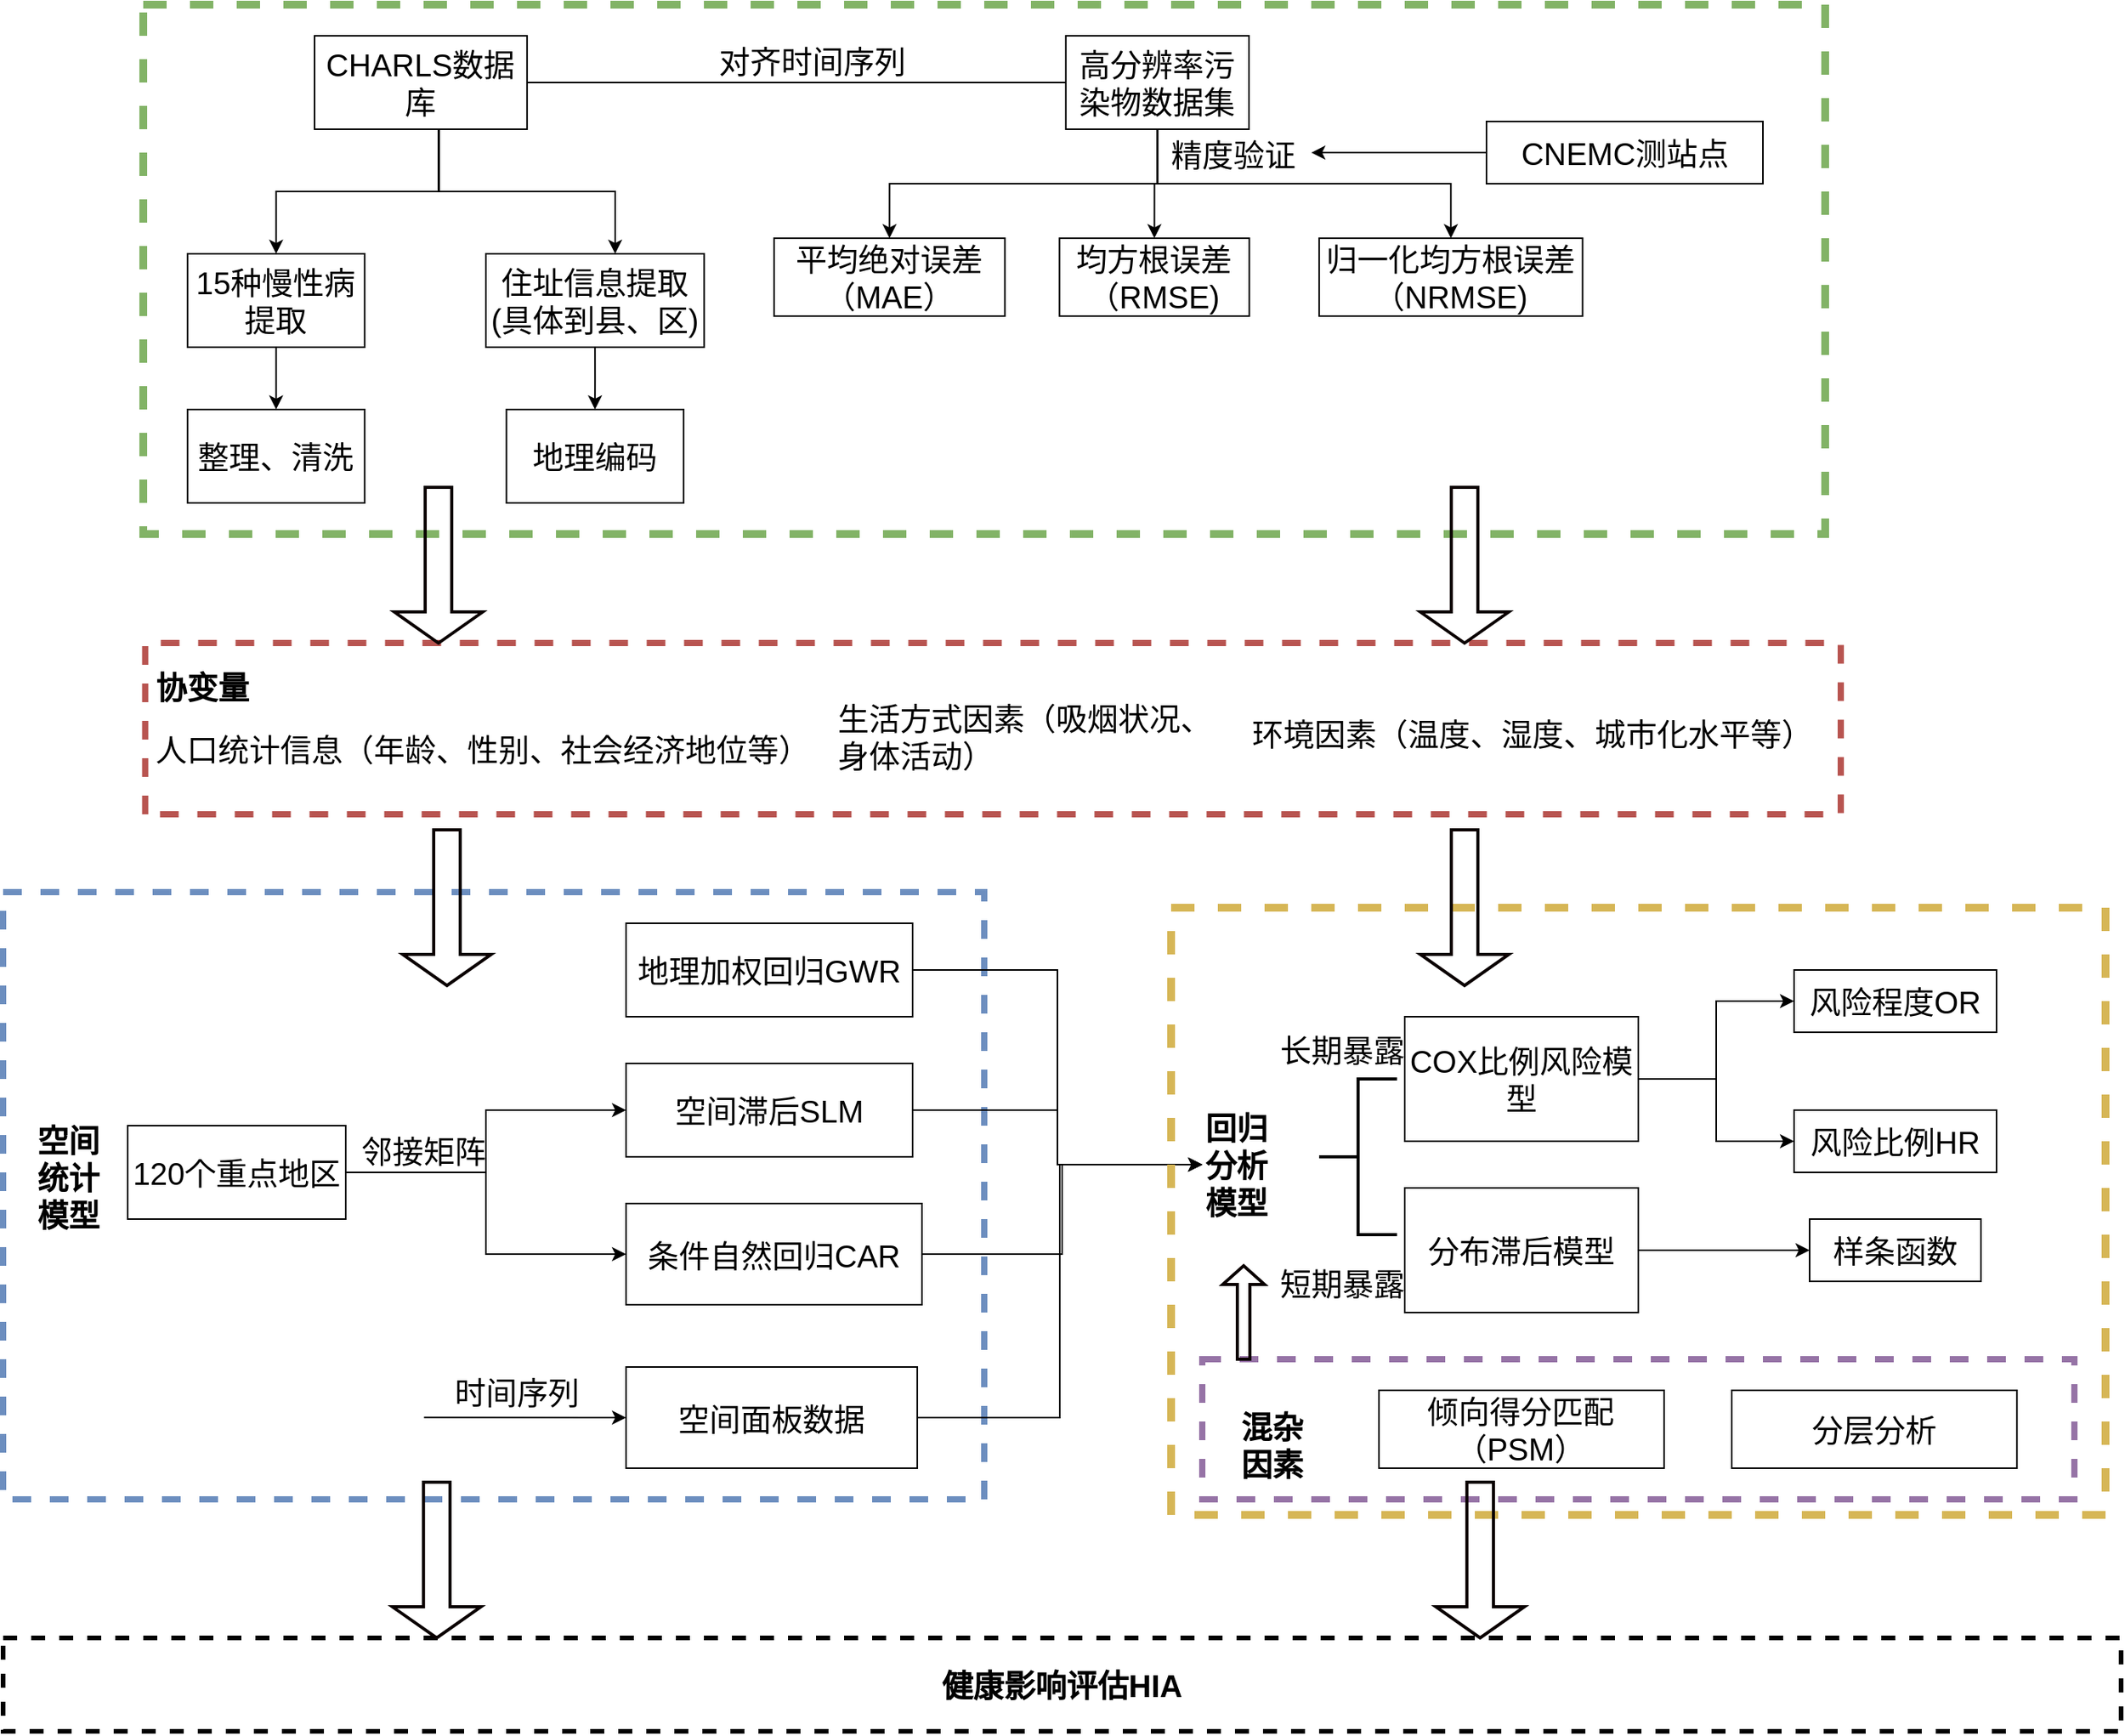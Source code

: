 <mxfile version="24.8.6">
  <diagram name="第 1 页" id="S4vARhh8KjMdQaPIsJIj">
    <mxGraphModel dx="2327" dy="757" grid="1" gridSize="10" guides="1" tooltips="1" connect="1" arrows="1" fold="1" page="1" pageScale="1" pageWidth="827" pageHeight="1169" math="0" shadow="0">
      <root>
        <mxCell id="0" />
        <mxCell id="1" parent="0" />
        <mxCell id="MaR1eD7RPBaUpfUE0ZZK-1" value="" style="group;fillColor=none;fontSize=20;" vertex="1" connectable="0" parent="1">
          <mxGeometry x="-120.0" y="690" width="630" height="390" as="geometry" />
        </mxCell>
        <mxCell id="u7QFWZwP_d8b8XSbBpdV-59" value="" style="rounded=0;whiteSpace=wrap;dashed=1;fillColor=none;strokeColor=#6c8ebf;movable=1;resizable=1;rotatable=1;deletable=1;editable=1;locked=0;connectable=1;fontSize=20;strokeWidth=4;" parent="MaR1eD7RPBaUpfUE0ZZK-1" vertex="1">
          <mxGeometry width="630" height="390" as="geometry" />
        </mxCell>
        <mxCell id="u7QFWZwP_d8b8XSbBpdV-24" value="地理加权回归GWR" style="whiteSpace=wrap;fontSize=20;" parent="MaR1eD7RPBaUpfUE0ZZK-1" vertex="1">
          <mxGeometry x="400" y="20" width="184" height="60" as="geometry" />
        </mxCell>
        <mxCell id="u7QFWZwP_d8b8XSbBpdV-25" value="条件自然回归CAR" style="whiteSpace=wrap;strokeColor=default;align=center;verticalAlign=middle;fontFamily=Helvetica;fontSize=20;fontColor=default;fillColor=default;" parent="MaR1eD7RPBaUpfUE0ZZK-1" vertex="1">
          <mxGeometry x="400" y="200" width="190" height="65" as="geometry" />
        </mxCell>
        <mxCell id="u7QFWZwP_d8b8XSbBpdV-29" value="空间面板数据" style="whiteSpace=wrap;fontSize=20;" parent="MaR1eD7RPBaUpfUE0ZZK-1" vertex="1">
          <mxGeometry x="400" y="305" width="187" height="65" as="geometry" />
        </mxCell>
        <mxCell id="u7QFWZwP_d8b8XSbBpdV-39" value="" style="edgeStyle=orthogonalEdgeStyle;rounded=0;orthogonalLoop=1;jettySize=auto;entryX=0;entryY=0.5;entryDx=0;entryDy=0;fontSize=20;" parent="MaR1eD7RPBaUpfUE0ZZK-1" source="u7QFWZwP_d8b8XSbBpdV-30" target="u7QFWZwP_d8b8XSbBpdV-26" edge="1">
          <mxGeometry relative="1" as="geometry" />
        </mxCell>
        <mxCell id="u7QFWZwP_d8b8XSbBpdV-40" value="" style="edgeStyle=orthogonalEdgeStyle;rounded=0;orthogonalLoop=1;jettySize=auto;exitX=1;exitY=0.5;exitDx=0;exitDy=0;entryX=0;entryY=0.5;entryDx=0;entryDy=0;fontSize=20;" parent="MaR1eD7RPBaUpfUE0ZZK-1" source="u7QFWZwP_d8b8XSbBpdV-30" target="u7QFWZwP_d8b8XSbBpdV-25" edge="1">
          <mxGeometry relative="1" as="geometry" />
        </mxCell>
        <mxCell id="u7QFWZwP_d8b8XSbBpdV-30" value="120个重点地区" style="whiteSpace=wrap;rounded=0;strokeColor=default;align=center;verticalAlign=middle;fontFamily=Helvetica;fontSize=20;fontColor=default;fillColor=default;" parent="MaR1eD7RPBaUpfUE0ZZK-1" vertex="1">
          <mxGeometry x="80" y="150" width="140" height="60" as="geometry" />
        </mxCell>
        <mxCell id="u7QFWZwP_d8b8XSbBpdV-33" value="邻接矩阵" style="text;align=center;verticalAlign=middle;resizable=0;points=[];autosize=1;strokeColor=none;fillColor=none;fontSize=20;" parent="MaR1eD7RPBaUpfUE0ZZK-1" vertex="1">
          <mxGeometry x="220" y="145" width="100" height="40" as="geometry" />
        </mxCell>
        <mxCell id="u7QFWZwP_d8b8XSbBpdV-26" value="空间滞后SLM" style="whiteSpace=wrap;fontSize=20;" parent="MaR1eD7RPBaUpfUE0ZZK-1" vertex="1">
          <mxGeometry x="400" y="110" width="184" height="60" as="geometry" />
        </mxCell>
        <mxCell id="u7QFWZwP_d8b8XSbBpdV-48" value="" style="endArrow=classic;rounded=0;entryX=0;entryY=0.5;entryDx=0;entryDy=0;fontSize=20;exitX=0.429;exitY=0.865;exitDx=0;exitDy=0;exitPerimeter=0;" parent="MaR1eD7RPBaUpfUE0ZZK-1" target="u7QFWZwP_d8b8XSbBpdV-29" edge="1" source="u7QFWZwP_d8b8XSbBpdV-59">
          <mxGeometry width="50" height="50" relative="1" as="geometry">
            <mxPoint x="330" y="338" as="sourcePoint" />
            <mxPoint x="420" y="265" as="targetPoint" />
          </mxGeometry>
        </mxCell>
        <mxCell id="u7QFWZwP_d8b8XSbBpdV-49" value="时间序列" style="text;align=center;verticalAlign=middle;resizable=0;points=[];autosize=1;strokeColor=none;fillColor=none;fontSize=20;" parent="MaR1eD7RPBaUpfUE0ZZK-1" vertex="1">
          <mxGeometry x="280" y="300" width="100" height="40" as="geometry" />
        </mxCell>
        <mxCell id="u7QFWZwP_d8b8XSbBpdV-65" value="空间统计模型" style="text;align=left;verticalAlign=middle;rounded=0;fontSize=20;whiteSpace=wrap;fontStyle=1" parent="MaR1eD7RPBaUpfUE0ZZK-1" vertex="1">
          <mxGeometry x="20" y="90" width="60" height="185" as="geometry" />
        </mxCell>
        <mxCell id="MaR1eD7RPBaUpfUE0ZZK-8" value="" style="shape=singleArrow;direction=south;whiteSpace=wrap;fillColor=none;strokeColor=#0A0000;fontSize=20;strokeWidth=2;" vertex="1" parent="MaR1eD7RPBaUpfUE0ZZK-1">
          <mxGeometry x="256.567" y="-40" width="56.87" height="100" as="geometry" />
        </mxCell>
        <mxCell id="MaR1eD7RPBaUpfUE0ZZK-3" value="" style="group;dashed=1;fontSize=20;" vertex="1" connectable="0" parent="1">
          <mxGeometry x="-28.755" y="530.005" width="1090.01" height="110.0" as="geometry" />
        </mxCell>
        <mxCell id="u7QFWZwP_d8b8XSbBpdV-43" value="" style="rounded=0;whiteSpace=wrap;fillColor=none;strokeColor=#b85450;rotation=-90;dashed=1;fontSize=20;strokeWidth=4;" parent="MaR1eD7RPBaUpfUE0ZZK-3" vertex="1">
          <mxGeometry x="489.375" y="-489.375" width="110" height="1088.75" as="geometry" />
        </mxCell>
        <mxCell id="u7QFWZwP_d8b8XSbBpdV-44" value="协变量&#xa;" style="text;whiteSpace=wrap;overflow=hidden;rounded=0;fontSize=20;fontStyle=1" parent="MaR1eD7RPBaUpfUE0ZZK-3" vertex="1">
          <mxGeometry x="4.995" y="9.995" width="75.09" height="40" as="geometry" />
        </mxCell>
        <mxCell id="u7QFWZwP_d8b8XSbBpdV-71" value="人口统计信息（年龄、性别、社会经济地位等）" style="text;fontSize=20;labelBackgroundColor=default;whiteSpace=wrap;fillColor=none;strokeColor=none;" parent="MaR1eD7RPBaUpfUE0ZZK-3" vertex="1">
          <mxGeometry x="4.995" y="49.995" width="470" height="70" as="geometry" />
        </mxCell>
        <mxCell id="u7QFWZwP_d8b8XSbBpdV-72" value="生活方式因素（吸烟状况、身体活动）" style="text;whiteSpace=wrap;fontSize=20;labelBackgroundColor=default;" parent="MaR1eD7RPBaUpfUE0ZZK-3" vertex="1">
          <mxGeometry x="442.75" y="29.99" width="249.91" height="70" as="geometry" />
        </mxCell>
        <mxCell id="u7QFWZwP_d8b8XSbBpdV-73" value="环境因素（温度、湿度、城市化水平等）" style="text;whiteSpace=wrap;fontSize=20;labelBackgroundColor=default;" parent="MaR1eD7RPBaUpfUE0ZZK-3" vertex="1">
          <mxGeometry x="708.67" y="40" width="381.34" height="70" as="geometry" />
        </mxCell>
        <mxCell id="MaR1eD7RPBaUpfUE0ZZK-4" value="" style="edgeStyle=orthogonalEdgeStyle;rounded=0;orthogonalLoop=1;jettySize=auto;exitX=1;exitY=0.5;exitDx=0;exitDy=0;fontSize=20;" edge="1" parent="1" source="u7QFWZwP_d8b8XSbBpdV-24" target="u7QFWZwP_d8b8XSbBpdV-67">
          <mxGeometry relative="1" as="geometry" />
        </mxCell>
        <mxCell id="MaR1eD7RPBaUpfUE0ZZK-5" value="" style="edgeStyle=orthogonalEdgeStyle;rounded=0;orthogonalLoop=1;jettySize=auto;exitX=1;exitY=0.5;exitDx=0;exitDy=0;entryX=0;entryY=0.5;entryDx=0;entryDy=0;fontSize=20;" edge="1" parent="1" source="u7QFWZwP_d8b8XSbBpdV-26" target="u7QFWZwP_d8b8XSbBpdV-67">
          <mxGeometry relative="1" as="geometry" />
        </mxCell>
        <mxCell id="MaR1eD7RPBaUpfUE0ZZK-6" value="" style="edgeStyle=orthogonalEdgeStyle;rounded=0;orthogonalLoop=1;jettySize=auto;exitX=1;exitY=0.5;exitDx=0;exitDy=0;fontSize=20;" edge="1" parent="1" source="u7QFWZwP_d8b8XSbBpdV-25" target="u7QFWZwP_d8b8XSbBpdV-67">
          <mxGeometry relative="1" as="geometry" />
        </mxCell>
        <mxCell id="MaR1eD7RPBaUpfUE0ZZK-7" value="" style="edgeStyle=orthogonalEdgeStyle;rounded=0;orthogonalLoop=1;jettySize=auto;exitX=1;exitY=0.5;exitDx=0;exitDy=0;entryX=0;entryY=0.5;entryDx=0;entryDy=0;fontSize=20;" edge="1" parent="1" source="u7QFWZwP_d8b8XSbBpdV-29" target="u7QFWZwP_d8b8XSbBpdV-67">
          <mxGeometry relative="1" as="geometry" />
        </mxCell>
        <mxCell id="MaR1eD7RPBaUpfUE0ZZK-26" value="健康影响评估HIA" style="rounded=0;whiteSpace=wrap;fillColor=none;dashed=1;strokeWidth=3;fontSize=20;fontStyle=1" vertex="1" parent="1">
          <mxGeometry x="-120" y="1169" width="1360" height="60" as="geometry" />
        </mxCell>
        <mxCell id="u7QFWZwP_d8b8XSbBpdV-60" value="" style="rounded=0;whiteSpace=wrap;fillColor=none;strokeColor=#d6b656;fontSize=20;strokeWidth=5;dashed=1;" parent="1" vertex="1">
          <mxGeometry x="630" y="700" width="600" height="390" as="geometry" />
        </mxCell>
        <mxCell id="MaR1eD7RPBaUpfUE0ZZK-15" value="" style="edgeStyle=orthogonalEdgeStyle;rounded=0;orthogonalLoop=1;jettySize=auto;exitX=1;exitY=0.5;exitDx=0;exitDy=0;entryX=0;entryY=0.5;entryDx=0;entryDy=0;fontSize=20;" edge="1" parent="1" source="u7QFWZwP_d8b8XSbBpdV-50" target="MaR1eD7RPBaUpfUE0ZZK-13">
          <mxGeometry relative="1" as="geometry" />
        </mxCell>
        <mxCell id="MaR1eD7RPBaUpfUE0ZZK-18" value="" style="edgeStyle=orthogonalEdgeStyle;rounded=0;orthogonalLoop=1;jettySize=auto;exitX=1;exitY=0.5;exitDx=0;exitDy=0;fontSize=20;" edge="1" parent="1" source="u7QFWZwP_d8b8XSbBpdV-50" target="MaR1eD7RPBaUpfUE0ZZK-17">
          <mxGeometry relative="1" as="geometry" />
        </mxCell>
        <mxCell id="u7QFWZwP_d8b8XSbBpdV-50" value="COX比例风险模型" style="whiteSpace=wrap;fontSize=20;" parent="1" vertex="1">
          <mxGeometry x="780" y="770" width="150" height="80" as="geometry" />
        </mxCell>
        <mxCell id="MaR1eD7RPBaUpfUE0ZZK-16" value="" style="edgeStyle=orthogonalEdgeStyle;rounded=0;orthogonalLoop=1;jettySize=auto;exitX=1;exitY=0.5;exitDx=0;exitDy=0;entryX=0;entryY=0.5;entryDx=0;entryDy=0;fontSize=20;" edge="1" parent="1" source="u7QFWZwP_d8b8XSbBpdV-52" target="MaR1eD7RPBaUpfUE0ZZK-14">
          <mxGeometry relative="1" as="geometry" />
        </mxCell>
        <mxCell id="u7QFWZwP_d8b8XSbBpdV-52" value="分布滞后模型" style="whiteSpace=wrap;fontSize=20;" parent="1" vertex="1">
          <mxGeometry x="780" y="880" width="150" height="80" as="geometry" />
        </mxCell>
        <mxCell id="u7QFWZwP_d8b8XSbBpdV-56" value="长期暴露" style="text;align=center;verticalAlign=middle;resizable=0;points=[];autosize=1;strokeColor=none;fillColor=none;fontSize=20;" parent="1" vertex="1">
          <mxGeometry x="689.99" y="770" width="100" height="40" as="geometry" />
        </mxCell>
        <mxCell id="u7QFWZwP_d8b8XSbBpdV-57" value="短期暴露" style="text;align=center;verticalAlign=middle;resizable=0;points=[];autosize=1;strokeColor=none;fillColor=none;fontSize=20;" parent="1" vertex="1">
          <mxGeometry x="690" y="920" width="100" height="40" as="geometry" />
        </mxCell>
        <mxCell id="u7QFWZwP_d8b8XSbBpdV-67" value="回归分析模型" style="text;align=left;verticalAlign=middle;whiteSpace=wrap;rounded=0;fontSize=20;fontStyle=1" parent="1" vertex="1">
          <mxGeometry x="650" y="680" width="60" height="370" as="geometry" />
        </mxCell>
        <mxCell id="MaR1eD7RPBaUpfUE0ZZK-12" value="" style="strokeWidth=2;shape=mxgraph.flowchart.annotation_2;align=left;labelPosition=right;pointerEvents=1;fontSize=20;" vertex="1" parent="1">
          <mxGeometry x="725.08" y="810" width="50" height="100" as="geometry" />
        </mxCell>
        <mxCell id="MaR1eD7RPBaUpfUE0ZZK-13" value="风险程度OR" style="rounded=0;whiteSpace=wrap;fontSize=20;" vertex="1" parent="1">
          <mxGeometry x="1030" y="740" width="130" height="40" as="geometry" />
        </mxCell>
        <mxCell id="MaR1eD7RPBaUpfUE0ZZK-14" value="样条函数" style="rounded=0;whiteSpace=wrap;fontSize=20;" vertex="1" parent="1">
          <mxGeometry x="1040" y="900" width="110" height="40" as="geometry" />
        </mxCell>
        <mxCell id="MaR1eD7RPBaUpfUE0ZZK-17" value="风险比例HR" style="rounded=0;whiteSpace=wrap;fontSize=20;" vertex="1" parent="1">
          <mxGeometry x="1030" y="830" width="130" height="40" as="geometry" />
        </mxCell>
        <mxCell id="MaR1eD7RPBaUpfUE0ZZK-19" value="" style="rounded=0;whiteSpace=wrap;fillColor=none;dashed=1;strokeWidth=4;strokeColor=#9673a6;fontSize=20;" vertex="1" parent="1">
          <mxGeometry x="650" y="990" width="560" height="90" as="geometry" />
        </mxCell>
        <mxCell id="MaR1eD7RPBaUpfUE0ZZK-20" value="倾向得分匹配（PSM）" style="whiteSpace=wrap;fontSize=20;" vertex="1" parent="1">
          <mxGeometry x="763.44" y="1010" width="183.13" height="50" as="geometry" />
        </mxCell>
        <mxCell id="MaR1eD7RPBaUpfUE0ZZK-21" value="分层分析" style="whiteSpace=wrap;fontSize=20;" vertex="1" parent="1">
          <mxGeometry x="990" y="1010" width="183.13" height="50" as="geometry" />
        </mxCell>
        <mxCell id="MaR1eD7RPBaUpfUE0ZZK-23" value="混杂因素" style="text;align=center;verticalAlign=middle;whiteSpace=wrap;rounded=0;fontSize=20;fontStyle=1" vertex="1" parent="1">
          <mxGeometry x="670" y="1030" width="50" height="30" as="geometry" />
        </mxCell>
        <mxCell id="MaR1eD7RPBaUpfUE0ZZK-24" value="" style="shape=singleArrow;direction=south;whiteSpace=wrap;fillColor=none;strokeColor=#0A0000;fontSize=20;rotation=-180;strokeWidth=2;align=center;verticalAlign=middle;fontFamily=Helvetica;fontColor=default;" vertex="1" parent="1">
          <mxGeometry x="663.13" y="930" width="26.87" height="60" as="geometry" />
        </mxCell>
        <mxCell id="MaR1eD7RPBaUpfUE0ZZK-9" value="" style="shape=singleArrow;direction=south;whiteSpace=wrap;fillColor=none;strokeColor=#0A0000;fontSize=20;strokeWidth=2;align=center;verticalAlign=middle;fontFamily=Helvetica;fontColor=default;" vertex="1" parent="1">
          <mxGeometry x="789.997" y="650" width="56.87" height="100" as="geometry" />
        </mxCell>
        <mxCell id="MaR1eD7RPBaUpfUE0ZZK-27" value="" style="shape=singleArrow;direction=south;whiteSpace=wrap;fillColor=none;strokeColor=#0A0000;fontSize=20;strokeWidth=2;align=center;verticalAlign=middle;fontFamily=Helvetica;fontColor=default;" vertex="1" parent="1">
          <mxGeometry x="799.997" y="1069" width="56.87" height="100" as="geometry" />
        </mxCell>
        <mxCell id="MaR1eD7RPBaUpfUE0ZZK-28" value="" style="shape=singleArrow;direction=south;whiteSpace=wrap;fillColor=none;strokeColor=#0A0000;fontSize=20;strokeWidth=2;align=center;verticalAlign=middle;fontFamily=Helvetica;fontColor=default;" vertex="1" parent="1">
          <mxGeometry x="129.997" y="1069" width="56.87" height="100" as="geometry" />
        </mxCell>
        <mxCell id="u7QFWZwP_d8b8XSbBpdV-58" value="" style="rounded=0;whiteSpace=wrap;dashed=1;fillColor=none;strokeColor=#82b366;movable=1;resizable=1;rotatable=1;deletable=1;editable=1;locked=0;connectable=1;fontSize=20;strokeWidth=5;" parent="1" vertex="1">
          <mxGeometry x="-30.01" y="120.01" width="1080" height="340" as="geometry" />
        </mxCell>
        <mxCell id="u7QFWZwP_d8b8XSbBpdV-6" value="" style="edgeStyle=orthogonalEdgeStyle;rounded=0;orthogonalLoop=1;jettySize=auto;entryX=0.5;entryY=0;entryDx=0;entryDy=0;fontSize=20;exitX=0.583;exitY=1.004;exitDx=0;exitDy=0;exitPerimeter=0;" parent="1" source="u7QFWZwP_d8b8XSbBpdV-1" target="u7QFWZwP_d8b8XSbBpdV-2" edge="1">
          <mxGeometry relative="1" as="geometry" />
        </mxCell>
        <mxCell id="u7QFWZwP_d8b8XSbBpdV-7" value="" style="edgeStyle=orthogonalEdgeStyle;rounded=0;orthogonalLoop=1;jettySize=auto;fontSize=20;" parent="1" source="u7QFWZwP_d8b8XSbBpdV-1" target="u7QFWZwP_d8b8XSbBpdV-3" edge="1">
          <mxGeometry relative="1" as="geometry">
            <Array as="points">
              <mxPoint x="159.99" y="240.01" />
              <mxPoint x="272.99" y="240.01" />
            </Array>
          </mxGeometry>
        </mxCell>
        <mxCell id="u7QFWZwP_d8b8XSbBpdV-1" value="CHARLS数据库" style="rounded=0;whiteSpace=wrap;fontSize=20;" parent="1" vertex="1">
          <mxGeometry x="79.99" y="140.01" width="136.43" height="60" as="geometry" />
        </mxCell>
        <mxCell id="u7QFWZwP_d8b8XSbBpdV-9" value="" style="edgeStyle=orthogonalEdgeStyle;rounded=0;orthogonalLoop=1;jettySize=auto;fontSize=20;" parent="1" source="u7QFWZwP_d8b8XSbBpdV-2" target="u7QFWZwP_d8b8XSbBpdV-5" edge="1">
          <mxGeometry relative="1" as="geometry" />
        </mxCell>
        <mxCell id="u7QFWZwP_d8b8XSbBpdV-2" value="15种慢性病提取" style="rounded=0;whiteSpace=wrap;fontSize=20;" parent="1" vertex="1">
          <mxGeometry x="-1.575" y="280.01" width="113.739" height="60" as="geometry" />
        </mxCell>
        <mxCell id="u7QFWZwP_d8b8XSbBpdV-8" value="" style="edgeStyle=orthogonalEdgeStyle;rounded=0;orthogonalLoop=1;jettySize=auto;exitX=0.5;exitY=1;exitDx=0;exitDy=0;fontSize=20;" parent="1" source="u7QFWZwP_d8b8XSbBpdV-3" target="u7QFWZwP_d8b8XSbBpdV-4" edge="1">
          <mxGeometry relative="1" as="geometry" />
        </mxCell>
        <mxCell id="u7QFWZwP_d8b8XSbBpdV-3" value="住址信息提取(具体到县、区)" style="rounded=0;whiteSpace=wrap;fontSize=20;" parent="1" vertex="1">
          <mxGeometry x="189.99" y="280.01" width="140.17" height="60" as="geometry" />
        </mxCell>
        <mxCell id="u7QFWZwP_d8b8XSbBpdV-4" value="地理编码" style="rounded=0;whiteSpace=wrap;fontSize=20;" parent="1" vertex="1">
          <mxGeometry x="203.205" y="380.01" width="113.739" height="60" as="geometry" />
        </mxCell>
        <mxCell id="u7QFWZwP_d8b8XSbBpdV-5" value="整理、清洗" style="rounded=0;whiteSpace=wrap;fontSize=20;" parent="1" vertex="1">
          <mxGeometry x="-1.575" y="380.01" width="113.739" height="60" as="geometry" />
        </mxCell>
        <mxCell id="u7QFWZwP_d8b8XSbBpdV-18" value="" style="edgeStyle=orthogonalEdgeStyle;rounded=0;orthogonalLoop=1;jettySize=auto;exitX=0.5;exitY=1;exitDx=0;exitDy=0;entryX=0.5;entryY=0;entryDx=0;entryDy=0;fontSize=20;" parent="1" source="u7QFWZwP_d8b8XSbBpdV-10" target="u7QFWZwP_d8b8XSbBpdV-13" edge="1">
          <mxGeometry relative="1" as="geometry" />
        </mxCell>
        <mxCell id="u7QFWZwP_d8b8XSbBpdV-19" value="" style="edgeStyle=orthogonalEdgeStyle;rounded=0;orthogonalLoop=1;jettySize=auto;exitX=0.5;exitY=1;exitDx=0;exitDy=0;entryX=0.5;entryY=0;entryDx=0;entryDy=0;fontSize=20;" parent="1" source="u7QFWZwP_d8b8XSbBpdV-10" target="u7QFWZwP_d8b8XSbBpdV-16" edge="1">
          <mxGeometry relative="1" as="geometry" />
        </mxCell>
        <mxCell id="u7QFWZwP_d8b8XSbBpdV-20" value="" style="edgeStyle=orthogonalEdgeStyle;rounded=0;orthogonalLoop=1;jettySize=auto;exitX=0.5;exitY=1;exitDx=0;exitDy=0;fontSize=20;" parent="1" source="u7QFWZwP_d8b8XSbBpdV-10" target="u7QFWZwP_d8b8XSbBpdV-15" edge="1">
          <mxGeometry relative="1" as="geometry" />
        </mxCell>
        <mxCell id="u7QFWZwP_d8b8XSbBpdV-10" value="高分辨率污染物数据集" style="rounded=0;whiteSpace=wrap;fontSize=20;" parent="1" vertex="1">
          <mxGeometry x="562.38" y="140.01" width="117.62" height="60" as="geometry" />
        </mxCell>
        <mxCell id="u7QFWZwP_d8b8XSbBpdV-11" value="" style="endArrow=none;rounded=0;exitX=1;exitY=0.5;exitDx=0;exitDy=0;entryX=0;entryY=0.5;entryDx=0;entryDy=0;fontSize=20;" parent="1" source="u7QFWZwP_d8b8XSbBpdV-1" target="u7QFWZwP_d8b8XSbBpdV-10" edge="1">
          <mxGeometry width="50" height="50" relative="1" as="geometry">
            <mxPoint x="282.773" y="180.01" as="sourcePoint" />
            <mxPoint x="330.164" y="130.01" as="targetPoint" />
          </mxGeometry>
        </mxCell>
        <mxCell id="u7QFWZwP_d8b8XSbBpdV-12" value="对齐时间序列" style="text;align=center;verticalAlign=middle;resizable=0;points=[];autosize=1;strokeColor=none;fillColor=none;fontSize=20;" parent="1" vertex="1">
          <mxGeometry x="329.642" y="135.01" width="140" height="40" as="geometry" />
        </mxCell>
        <mxCell id="u7QFWZwP_d8b8XSbBpdV-13" value="平均绝对误差（MAE）" style="rounded=0;whiteSpace=wrap;fontSize=20;" parent="1" vertex="1">
          <mxGeometry x="375.08" y="270.01" width="148.17" height="50" as="geometry" />
        </mxCell>
        <mxCell id="u7QFWZwP_d8b8XSbBpdV-15" value="归一化均方根误差 （NRMSE)" style="rounded=0;whiteSpace=wrap;fontSize=20;" parent="1" vertex="1">
          <mxGeometry x="725.08" y="270.01" width="169.13" height="50" as="geometry" />
        </mxCell>
        <mxCell id="u7QFWZwP_d8b8XSbBpdV-16" value="均方根误差 （RMSE)" style="rounded=0;whiteSpace=wrap;fontSize=20;" parent="1" vertex="1">
          <mxGeometry x="558.3" y="270.01" width="121.91" height="50" as="geometry" />
        </mxCell>
        <mxCell id="u7QFWZwP_d8b8XSbBpdV-21" value="" style="edgeStyle=orthogonalEdgeStyle;rounded=0;orthogonalLoop=1;jettySize=auto;fontSize=20;" parent="1" source="u7QFWZwP_d8b8XSbBpdV-17" target="u7QFWZwP_d8b8XSbBpdV-22" edge="1">
          <mxGeometry relative="1" as="geometry">
            <mxPoint x="623.99" y="120.01" as="targetPoint" />
          </mxGeometry>
        </mxCell>
        <mxCell id="u7QFWZwP_d8b8XSbBpdV-17" value="CNEMC测站点" style="rounded=0;whiteSpace=wrap;fontSize=20;" parent="1" vertex="1">
          <mxGeometry x="832.51" y="195.01" width="177.49" height="40" as="geometry" />
        </mxCell>
        <mxCell id="u7QFWZwP_d8b8XSbBpdV-22" value="精度验证" style="text;align=center;verticalAlign=middle;resizable=0;points=[];autosize=1;strokeColor=none;fillColor=none;fontSize=20;" parent="1" vertex="1">
          <mxGeometry x="619.998" y="195.01" width="100" height="40" as="geometry" />
        </mxCell>
        <mxCell id="u7QFWZwP_d8b8XSbBpdV-63" value="" style="shape=singleArrow;direction=south;whiteSpace=wrap;fillColor=none;strokeColor=#0A0000;fontSize=20;strokeWidth=2;align=center;verticalAlign=middle;fontFamily=Helvetica;fontColor=default;" parent="1" vertex="1">
          <mxGeometry x="789.987" y="430.01" width="56.87" height="100" as="geometry" />
        </mxCell>
        <mxCell id="u7QFWZwP_d8b8XSbBpdV-70" value="" style="shape=singleArrow;direction=south;whiteSpace=wrap;fillColor=none;strokeColor=#0A0000;fontSize=20;strokeWidth=2;align=center;verticalAlign=middle;fontFamily=Helvetica;fontColor=default;" parent="1" vertex="1">
          <mxGeometry x="131.117" y="430.01" width="56.87" height="100" as="geometry" />
        </mxCell>
        <mxCell id="MaR1eD7RPBaUpfUE0ZZK-30" value="" style="edgeStyle=orthogonalEdgeStyle;rounded=0;orthogonalLoop=1;jettySize=auto;exitX=0.5;exitY=1;exitDx=0;exitDy=0;" edge="1" parent="1" source="MaR1eD7RPBaUpfUE0ZZK-17" target="MaR1eD7RPBaUpfUE0ZZK-17">
          <mxGeometry relative="1" as="geometry" />
        </mxCell>
      </root>
    </mxGraphModel>
  </diagram>
</mxfile>
